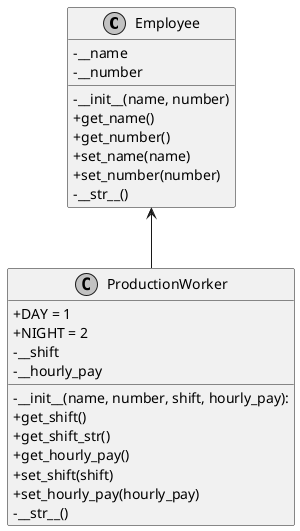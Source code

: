 @startuml

skinparam monochrome true

skinparam classAttributeIconSize 0

Employee <-- ProductionWorker

class Employee {
    -__name
    -__number

    -__init__(name, number)
    +get_name()
    +get_number()
    +set_name(name)
    +set_number(number)
    -__str__()
}

class ProductionWorker {
    +DAY = 1
    +NIGHT = 2
    -__shift
    -__hourly_pay

    -__init__(name, number, shift, hourly_pay):
    +get_shift()
    +get_shift_str()
    +get_hourly_pay()
    +set_shift(shift)
    +set_hourly_pay(hourly_pay)
    -__str__()
}
@enduml
